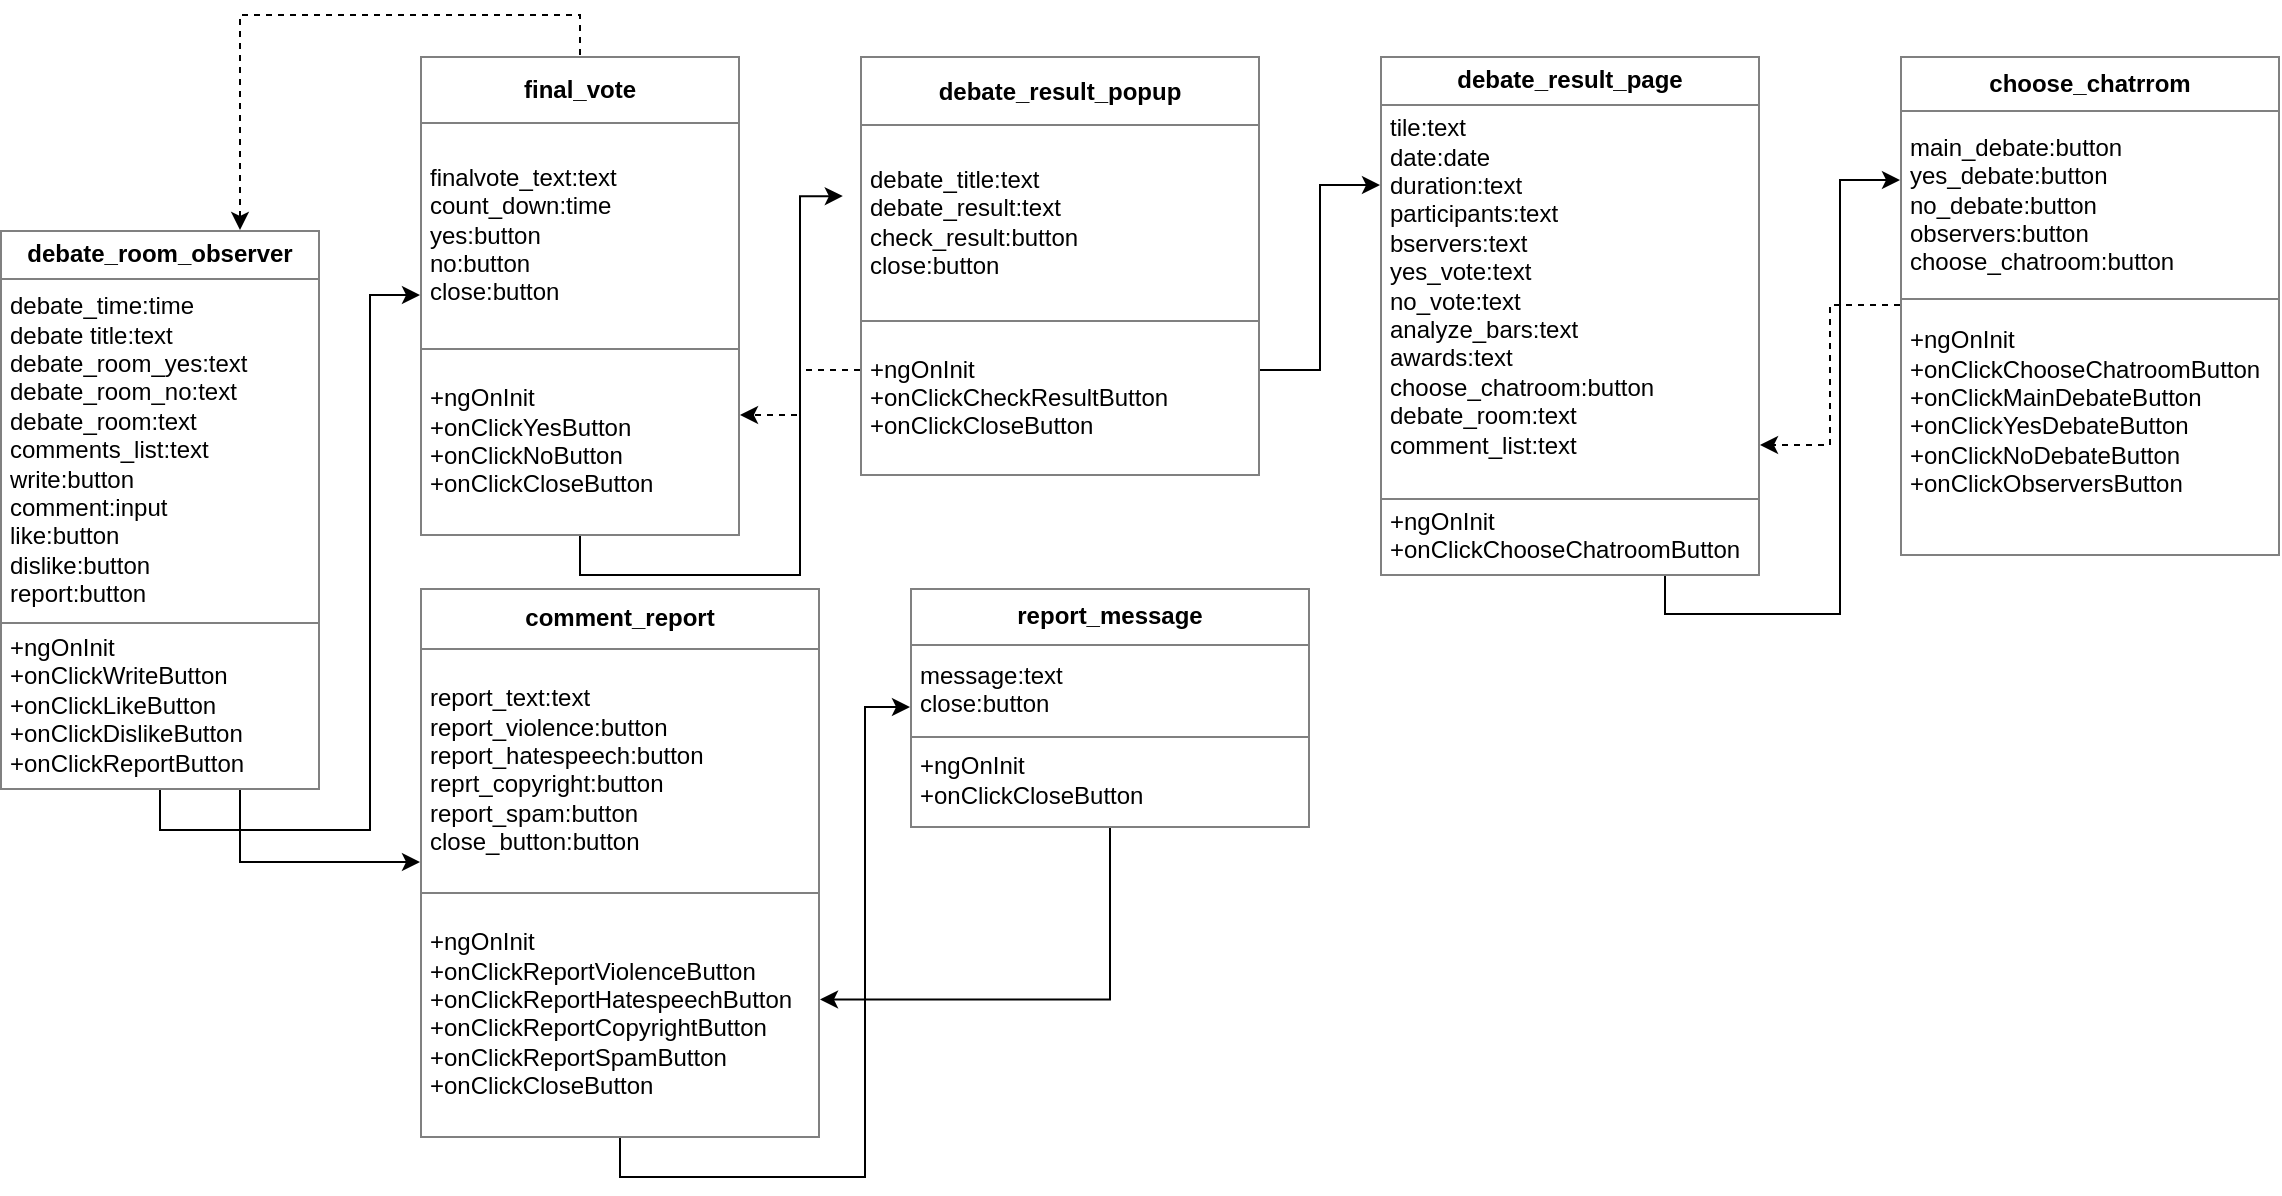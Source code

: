 <mxfile type="github" version="10.6.3"><diagram id="0EkKUQpp1r3SkuucQ4ey" name="Page-1"><mxGraphModel grid="1" dx="1257" dy="728" gridSize="10" guides="1" tooltips="1" connect="1" arrows="1" fold="1" page="1" pageScale="1" pageWidth="827" pageHeight="1169" math="0" shadow="0"><root><mxCell id="0" /><mxCell id="1" parent="0" /><mxCell id="l43qNRlsRMKuhx3DTUcQ-42" parent="1" style="edgeStyle=orthogonalEdgeStyle;rounded=0;orthogonalLoop=1;jettySize=auto;html=1;exitX=0.5;exitY=1;exitDx=0;exitDy=0;" edge="1" source="l43qNRlsRMKuhx3DTUcQ-33" target="l43qNRlsRMKuhx3DTUcQ-36"><mxGeometry as="geometry" relative="1" /></mxCell><mxCell id="l43qNRlsRMKuhx3DTUcQ-49" parent="1" style="edgeStyle=orthogonalEdgeStyle;rounded=0;orthogonalLoop=1;jettySize=auto;html=1;exitX=0.75;exitY=1;exitDx=0;exitDy=0;" edge="1" source="l43qNRlsRMKuhx3DTUcQ-33" target="l43qNRlsRMKuhx3DTUcQ-34"><mxGeometry as="geometry" relative="1" /></mxCell><mxCell id="l43qNRlsRMKuhx3DTUcQ-33" value="&lt;table border=&quot;1&quot; width=&quot;100%&quot; cellpadding=&quot;4&quot; style=&quot;width: 100% ; height: 100% ; border-collapse: collapse&quot;&gt;&lt;tbody&gt;&lt;tr&gt;&lt;th align=&quot;center&quot;&gt;debate_room_observer&lt;/th&gt;&lt;/tr&gt;&lt;tr&gt;&lt;td align=&quot;center&quot;&gt;&lt;div style=&quot;text-align: left&quot;&gt;debate_time:time&lt;/div&gt;&lt;div style=&quot;text-align: left&quot;&gt;debate title:text&lt;/div&gt;&lt;div style=&quot;text-align: left&quot;&gt;debate_&lt;span&gt;room_yes:text&lt;/span&gt;&lt;/div&gt;&lt;div style=&quot;text-align: left&quot;&gt;debate_room_no:text&lt;/div&gt;&lt;div style=&quot;text-align: left&quot;&gt;debate_room:text&lt;/div&gt;&lt;div style=&quot;text-align: left&quot;&gt;comments_list:text&lt;/div&gt;&lt;div style=&quot;text-align: left&quot;&gt;write:button&lt;/div&gt;&lt;div style=&quot;text-align: left&quot;&gt;comment:input&lt;/div&gt;&lt;div style=&quot;text-align: left&quot;&gt;like:button&lt;/div&gt;&lt;div style=&quot;text-align: left&quot;&gt;dislike:button&lt;/div&gt;&lt;div style=&quot;text-align: left&quot;&gt;report:button&lt;/div&gt;&lt;/td&gt;&lt;/tr&gt;&lt;tr&gt;&lt;td align=&quot;center&quot;&gt;&lt;div style=&quot;text-align: left&quot;&gt;+ngOnInit&lt;br&gt;&lt;/div&gt;&lt;div style=&quot;text-align: left&quot;&gt;+onClickWriteButton&lt;br&gt;&lt;/div&gt;&lt;div style=&quot;text-align: left&quot;&gt;+onClickLikeButton&lt;/div&gt;&lt;div style=&quot;text-align: left&quot;&gt;+onClickDislikeButton&lt;br&gt;&lt;/div&gt;&lt;div style=&quot;text-align: left&quot;&gt;+onClickReportButton&lt;/div&gt;&lt;/td&gt;&lt;/tr&gt;&lt;/tbody&gt;&lt;/table&gt;" parent="1" style="text;html=1;strokeColor=none;fillColor=none;overflow=fill;align=left;" vertex="1"><mxGeometry as="geometry" x="10" y="130" width="160" height="280" /></mxCell><mxCell id="l43qNRlsRMKuhx3DTUcQ-48" parent="1" style="edgeStyle=orthogonalEdgeStyle;rounded=0;orthogonalLoop=1;jettySize=auto;html=1;exitX=0.5;exitY=1;exitDx=0;exitDy=0;entryX=0;entryY=0.5;entryDx=0;entryDy=0;" edge="1" source="l43qNRlsRMKuhx3DTUcQ-34" target="l43qNRlsRMKuhx3DTUcQ-38"><mxGeometry as="geometry" relative="1" /></mxCell><mxCell id="l43qNRlsRMKuhx3DTUcQ-34" value="&lt;table border=&quot;1&quot; width=&quot;100%&quot; cellpadding=&quot;4&quot; style=&quot;width: 100% ; height: 100% ; border-collapse: collapse&quot;&gt;&lt;tbody&gt;&lt;tr&gt;&lt;th align=&quot;center&quot;&gt;comment_report&lt;/th&gt;&lt;/tr&gt;&lt;tr&gt;&lt;td align=&quot;center&quot;&gt;&lt;div style=&quot;text-align: left&quot;&gt;report_text:text&lt;/div&gt;&lt;div style=&quot;text-align: left&quot;&gt;report_violence:button&lt;/div&gt;&lt;div style=&quot;text-align: left&quot;&gt;report_hatespeech:button&lt;/div&gt;&lt;div style=&quot;text-align: left&quot;&gt;reprt_copyright:button&lt;/div&gt;&lt;div style=&quot;text-align: left&quot;&gt;report_spam:button&lt;/div&gt;&lt;div style=&quot;text-align: left&quot;&gt;close_button:button&lt;/div&gt;&lt;/td&gt;&lt;/tr&gt;&lt;tr&gt;&lt;td align=&quot;center&quot;&gt;&lt;div style=&quot;text-align: left&quot;&gt;+ngOnInit&lt;br&gt;&lt;/div&gt;&lt;div style=&quot;text-align: left&quot;&gt;+onClickReportViolenceButton&lt;br&gt;&lt;/div&gt;&lt;div style=&quot;text-align: left&quot;&gt;+onClickReportHatespeechButton&lt;br&gt;&lt;/div&gt;&lt;div style=&quot;text-align: left&quot;&gt;+onClickReportCopyrightButton&lt;br&gt;&lt;/div&gt;&lt;div style=&quot;text-align: left&quot;&gt;+onClickReportSpamButton&lt;br&gt;&lt;/div&gt;&lt;div style=&quot;text-align: left&quot;&gt;+onClickCloseButton&lt;br&gt;&lt;/div&gt;&lt;/td&gt;&lt;/tr&gt;&lt;/tbody&gt;&lt;/table&gt;" parent="1" style="text;html=1;strokeColor=none;fillColor=none;overflow=fill;align=left;" vertex="1"><mxGeometry as="geometry" x="220" y="308.5" width="200" height="275" /></mxCell><mxCell id="l43qNRlsRMKuhx3DTUcQ-53" parent="1" style="edgeStyle=orthogonalEdgeStyle;rounded=0;orthogonalLoop=1;jettySize=auto;html=1;exitX=0.75;exitY=1;exitDx=0;exitDy=0;entryX=0;entryY=0.25;entryDx=0;entryDy=0;" edge="1" source="l43qNRlsRMKuhx3DTUcQ-35" target="l43qNRlsRMKuhx3DTUcQ-39"><mxGeometry as="geometry" relative="1"><Array as="points"><mxPoint x="843" y="322" /><mxPoint x="930" y="322" /><mxPoint x="930" y="105" /></Array></mxGeometry></mxCell><mxCell id="l43qNRlsRMKuhx3DTUcQ-35" value="&lt;table border=&quot;1&quot; width=&quot;100%&quot; cellpadding=&quot;4&quot; style=&quot;width: 100% ; height: 100% ; border-collapse: collapse&quot;&gt;&lt;tbody&gt;&lt;tr&gt;&lt;th align=&quot;center&quot;&gt;debate_result_page&lt;/th&gt;&lt;/tr&gt;&lt;tr&gt;&lt;td align=&quot;center&quot;&gt;&lt;div style=&quot;text-align: left&quot;&gt;tile:text&lt;/div&gt;&lt;div style=&quot;text-align: left&quot;&gt;date:date&lt;/div&gt;&lt;div style=&quot;text-align: left&quot;&gt;duration:text&lt;/div&gt;&lt;div style=&quot;text-align: left&quot;&gt;participants:text&lt;/div&gt;&lt;div style=&quot;text-align: left&quot;&gt;&lt;span&gt;bservers:text&lt;/span&gt;&lt;/div&gt;&lt;div style=&quot;text-align: left&quot;&gt;&lt;span&gt;yes_vote:text&lt;/span&gt;&lt;/div&gt;&lt;div style=&quot;text-align: left&quot;&gt;&lt;span&gt;no_vote:text&lt;/span&gt;&lt;/div&gt;&lt;div style=&quot;text-align: left&quot;&gt;&lt;span&gt;analyze_bars:text&lt;/span&gt;&lt;/div&gt;&lt;div style=&quot;text-align: left&quot;&gt;&lt;span&gt;awards:text&lt;/span&gt;&lt;/div&gt;&lt;div style=&quot;text-align: left&quot;&gt;&lt;span&gt;choose_chatroom:button&lt;/span&gt;&lt;/div&gt;&lt;div style=&quot;text-align: left&quot;&gt;&lt;span&gt;debate_room:text&lt;/span&gt;&lt;/div&gt;&lt;div style=&quot;text-align: left&quot;&gt;comment_list:text&lt;/div&gt;&lt;div style=&quot;text-align: left&quot;&gt;&lt;br&gt;&lt;/div&gt;&lt;/td&gt;&lt;/tr&gt;&lt;tr&gt;&lt;td align=&quot;center&quot;&gt;&lt;div style=&quot;text-align: left&quot;&gt;+ngOnInit&lt;br&gt;&lt;/div&gt;&lt;div style=&quot;text-align: left&quot;&gt;&lt;span&gt;+onClickChooseChatroomButton&lt;/span&gt;&lt;br&gt;&lt;/div&gt;&lt;/td&gt;&lt;/tr&gt;&lt;/tbody&gt;&lt;/table&gt;" parent="1" style="text;html=1;strokeColor=none;fillColor=none;overflow=fill;align=left;" vertex="1"><mxGeometry as="geometry" x="700" y="42.5" width="190" height="260" /></mxCell><mxCell id="l43qNRlsRMKuhx3DTUcQ-41" parent="1" style="edgeStyle=orthogonalEdgeStyle;rounded=0;orthogonalLoop=1;jettySize=auto;html=1;exitX=0.25;exitY=1;exitDx=0;exitDy=0;entryX=1;entryY=0.5;entryDx=0;entryDy=0;strokeColor=none;dashed=1;" edge="1" source="l43qNRlsRMKuhx3DTUcQ-36" target="l43qNRlsRMKuhx3DTUcQ-33"><mxGeometry as="geometry" relative="1" /></mxCell><mxCell id="l43qNRlsRMKuhx3DTUcQ-43" parent="1" style="edgeStyle=orthogonalEdgeStyle;rounded=0;orthogonalLoop=1;jettySize=auto;html=1;exitX=0.5;exitY=0;exitDx=0;exitDy=0;entryX=0.75;entryY=0;entryDx=0;entryDy=0;dashed=1;" edge="1" source="l43qNRlsRMKuhx3DTUcQ-36" target="l43qNRlsRMKuhx3DTUcQ-33"><mxGeometry as="geometry" relative="1" /></mxCell><mxCell id="l43qNRlsRMKuhx3DTUcQ-47" parent="1" style="edgeStyle=orthogonalEdgeStyle;rounded=0;orthogonalLoop=1;jettySize=auto;html=1;exitX=0.5;exitY=1;exitDx=0;exitDy=0;entryX=-0.043;entryY=0.336;entryDx=0;entryDy=0;entryPerimeter=0;" edge="1" source="l43qNRlsRMKuhx3DTUcQ-36" target="l43qNRlsRMKuhx3DTUcQ-37"><mxGeometry as="geometry" relative="1" /></mxCell><mxCell id="l43qNRlsRMKuhx3DTUcQ-36" value="&lt;table border=&quot;1&quot; width=&quot;100%&quot; cellpadding=&quot;4&quot; style=&quot;width: 100% ; height: 100% ; border-collapse: collapse&quot;&gt;&lt;tbody&gt;&lt;tr&gt;&lt;th align=&quot;center&quot;&gt;final_vote&lt;br&gt;&lt;/th&gt;&lt;/tr&gt;&lt;tr&gt;&lt;td align=&quot;center&quot;&gt;&lt;div style=&quot;text-align: left&quot;&gt;finalvote_text:text&lt;/div&gt;&lt;div style=&quot;text-align: left&quot;&gt;count_down:time&lt;/div&gt;&lt;div style=&quot;text-align: left&quot;&gt;yes:button&lt;/div&gt;&lt;div style=&quot;text-align: left&quot;&gt;no:button&lt;/div&gt;&lt;div style=&quot;text-align: left&quot;&gt;close:button&lt;/div&gt;&lt;/td&gt;&lt;/tr&gt;&lt;tr&gt;&lt;td align=&quot;center&quot;&gt;&lt;div style=&quot;text-align: left&quot;&gt;+ngOnInit&lt;br&gt;&lt;/div&gt;&lt;div style=&quot;text-align: left&quot;&gt;+onClickYesButton&lt;/div&gt;&lt;div style=&quot;text-align: left&quot;&gt;+onClickNoButton&lt;/div&gt;&lt;div style=&quot;text-align: left&quot;&gt;+onClickCloseButton&lt;/div&gt;&lt;/td&gt;&lt;/tr&gt;&lt;/tbody&gt;&lt;/table&gt;" parent="1" style="text;html=1;strokeColor=none;fillColor=none;overflow=fill;align=left;" vertex="1"><mxGeometry as="geometry" x="220" y="42.5" width="160" height="240" /></mxCell><mxCell id="l43qNRlsRMKuhx3DTUcQ-44" parent="1" style="edgeStyle=orthogonalEdgeStyle;rounded=0;orthogonalLoop=1;jettySize=auto;html=1;exitX=0;exitY=0.75;exitDx=0;exitDy=0;entryX=1;entryY=0.75;entryDx=0;entryDy=0;dashed=1;" edge="1" source="l43qNRlsRMKuhx3DTUcQ-37" target="l43qNRlsRMKuhx3DTUcQ-36"><mxGeometry as="geometry" relative="1" /></mxCell><mxCell id="l43qNRlsRMKuhx3DTUcQ-52" parent="1" style="edgeStyle=orthogonalEdgeStyle;rounded=0;orthogonalLoop=1;jettySize=auto;html=1;exitX=1;exitY=0.75;exitDx=0;exitDy=0;entryX=0;entryY=0.25;entryDx=0;entryDy=0;" edge="1" source="l43qNRlsRMKuhx3DTUcQ-37" target="l43qNRlsRMKuhx3DTUcQ-35"><mxGeometry as="geometry" relative="1" /></mxCell><mxCell id="l43qNRlsRMKuhx3DTUcQ-37" value="&lt;table border=&quot;1&quot; width=&quot;100%&quot; cellpadding=&quot;4&quot; style=&quot;width: 100% ; height: 100% ; border-collapse: collapse&quot;&gt;&lt;tbody&gt;&lt;tr&gt;&lt;th align=&quot;center&quot;&gt;debate_result_popup&lt;/th&gt;&lt;/tr&gt;&lt;tr&gt;&lt;td align=&quot;center&quot;&gt;&lt;div style=&quot;text-align: left&quot;&gt;debate_title:text&lt;/div&gt;&lt;div style=&quot;text-align: left&quot;&gt;debate_result:text&lt;/div&gt;&lt;div style=&quot;text-align: left&quot;&gt;check_result:button&lt;/div&gt;&lt;div style=&quot;text-align: left&quot;&gt;close:button&lt;/div&gt;&lt;/td&gt;&lt;/tr&gt;&lt;tr&gt;&lt;td align=&quot;center&quot;&gt;&lt;div style=&quot;text-align: left&quot;&gt;+ngOnInit&lt;br&gt;&lt;/div&gt;&lt;div style=&quot;text-align: left&quot;&gt;+onClickCheckResultButton&lt;/div&gt;&lt;div style=&quot;text-align: left&quot;&gt;+onClickCloseButton&lt;/div&gt;&lt;/td&gt;&lt;/tr&gt;&lt;/tbody&gt;&lt;/table&gt;" parent="1" style="text;html=1;strokeColor=none;fillColor=none;overflow=fill;align=left;" vertex="1"><mxGeometry as="geometry" x="440" y="42.5" width="200" height="210" /></mxCell><mxCell id="l43qNRlsRMKuhx3DTUcQ-46" parent="1" style="edgeStyle=orthogonalEdgeStyle;rounded=0;orthogonalLoop=1;jettySize=auto;html=1;exitX=0.5;exitY=1;exitDx=0;exitDy=0;entryX=1;entryY=0.75;entryDx=0;entryDy=0;" edge="1" source="l43qNRlsRMKuhx3DTUcQ-38" target="l43qNRlsRMKuhx3DTUcQ-34"><mxGeometry as="geometry" relative="1" /></mxCell><mxCell id="l43qNRlsRMKuhx3DTUcQ-38" value="&lt;table border=&quot;1&quot; width=&quot;100%&quot; cellpadding=&quot;4&quot; style=&quot;width: 100% ; height: 100% ; border-collapse: collapse&quot;&gt;&lt;tbody&gt;&lt;tr&gt;&lt;th align=&quot;center&quot;&gt;report_message&lt;/th&gt;&lt;/tr&gt;&lt;tr&gt;&lt;td align=&quot;center&quot;&gt;&lt;div style=&quot;text-align: left&quot;&gt;message:text&lt;/div&gt;&lt;div style=&quot;text-align: left&quot;&gt;&lt;span&gt;close:button&lt;/span&gt;&lt;br&gt;&lt;/div&gt;&lt;/td&gt;&lt;/tr&gt;&lt;tr&gt;&lt;td align=&quot;center&quot;&gt;&lt;div style=&quot;text-align: left&quot;&gt;+ngOnInit&lt;/div&gt;&lt;div style=&quot;text-align: left&quot;&gt;+onClickCloseButton&lt;/div&gt;&lt;/td&gt;&lt;/tr&gt;&lt;/tbody&gt;&lt;/table&gt;" parent="1" style="text;html=1;strokeColor=none;fillColor=none;overflow=fill;align=left;" vertex="1"><mxGeometry as="geometry" x="465" y="308.5" width="200" height="120" /></mxCell><mxCell id="l43qNRlsRMKuhx3DTUcQ-45" parent="1" style="edgeStyle=orthogonalEdgeStyle;rounded=0;orthogonalLoop=1;jettySize=auto;html=1;exitX=0;exitY=0.5;exitDx=0;exitDy=0;entryX=1;entryY=0.75;entryDx=0;entryDy=0;dashed=1;" edge="1" source="l43qNRlsRMKuhx3DTUcQ-39" target="l43qNRlsRMKuhx3DTUcQ-35"><mxGeometry as="geometry" relative="1" /></mxCell><mxCell id="l43qNRlsRMKuhx3DTUcQ-39" value="&lt;table border=&quot;1&quot; width=&quot;100%&quot; cellpadding=&quot;4&quot; style=&quot;width: 100% ; height: 100% ; border-collapse: collapse&quot;&gt;&lt;tbody&gt;&lt;tr&gt;&lt;th align=&quot;center&quot;&gt;choose_chatrrom&lt;/th&gt;&lt;/tr&gt;&lt;tr&gt;&lt;td align=&quot;center&quot;&gt;&lt;div style=&quot;text-align: left&quot;&gt;main_debate:button&lt;/div&gt;&lt;div style=&quot;text-align: left&quot;&gt;yes_debate:button&lt;/div&gt;&lt;div style=&quot;text-align: left&quot;&gt;no_debate:button&lt;/div&gt;&lt;div style=&quot;text-align: left&quot;&gt;observers:button&lt;/div&gt;&lt;div style=&quot;text-align: left&quot;&gt;&lt;span&gt;choose_chatroom:button&lt;/span&gt;&lt;br&gt;&lt;/div&gt;&lt;/td&gt;&lt;/tr&gt;&lt;tr&gt;&lt;td align=&quot;center&quot;&gt;&lt;div style=&quot;text-align: left&quot;&gt;+ngOnInit&lt;/div&gt;&lt;div style=&quot;text-align: left&quot;&gt;+onClickChooseChatroomButton&lt;/div&gt;&lt;div style=&quot;text-align: left&quot;&gt;+onClickMainDebateButton&lt;br&gt;&lt;/div&gt;&lt;div style=&quot;text-align: left&quot;&gt;+onClickYesDebateButton&lt;/div&gt;&lt;div style=&quot;text-align: left&quot;&gt;+onClickNoDebateButton&lt;br&gt;&lt;/div&gt;&lt;div style=&quot;text-align: left&quot;&gt;+onClickObserversButton&lt;br&gt;&lt;/div&gt;&lt;div style=&quot;text-align: left&quot;&gt;&lt;br&gt;&lt;/div&gt;&lt;/td&gt;&lt;/tr&gt;&lt;/tbody&gt;&lt;/table&gt;" parent="1" style="text;html=1;strokeColor=none;fillColor=none;overflow=fill;align=left;" vertex="1"><mxGeometry as="geometry" x="960" y="42.5" width="190" height="250" /></mxCell></root></mxGraphModel></diagram></mxfile>
